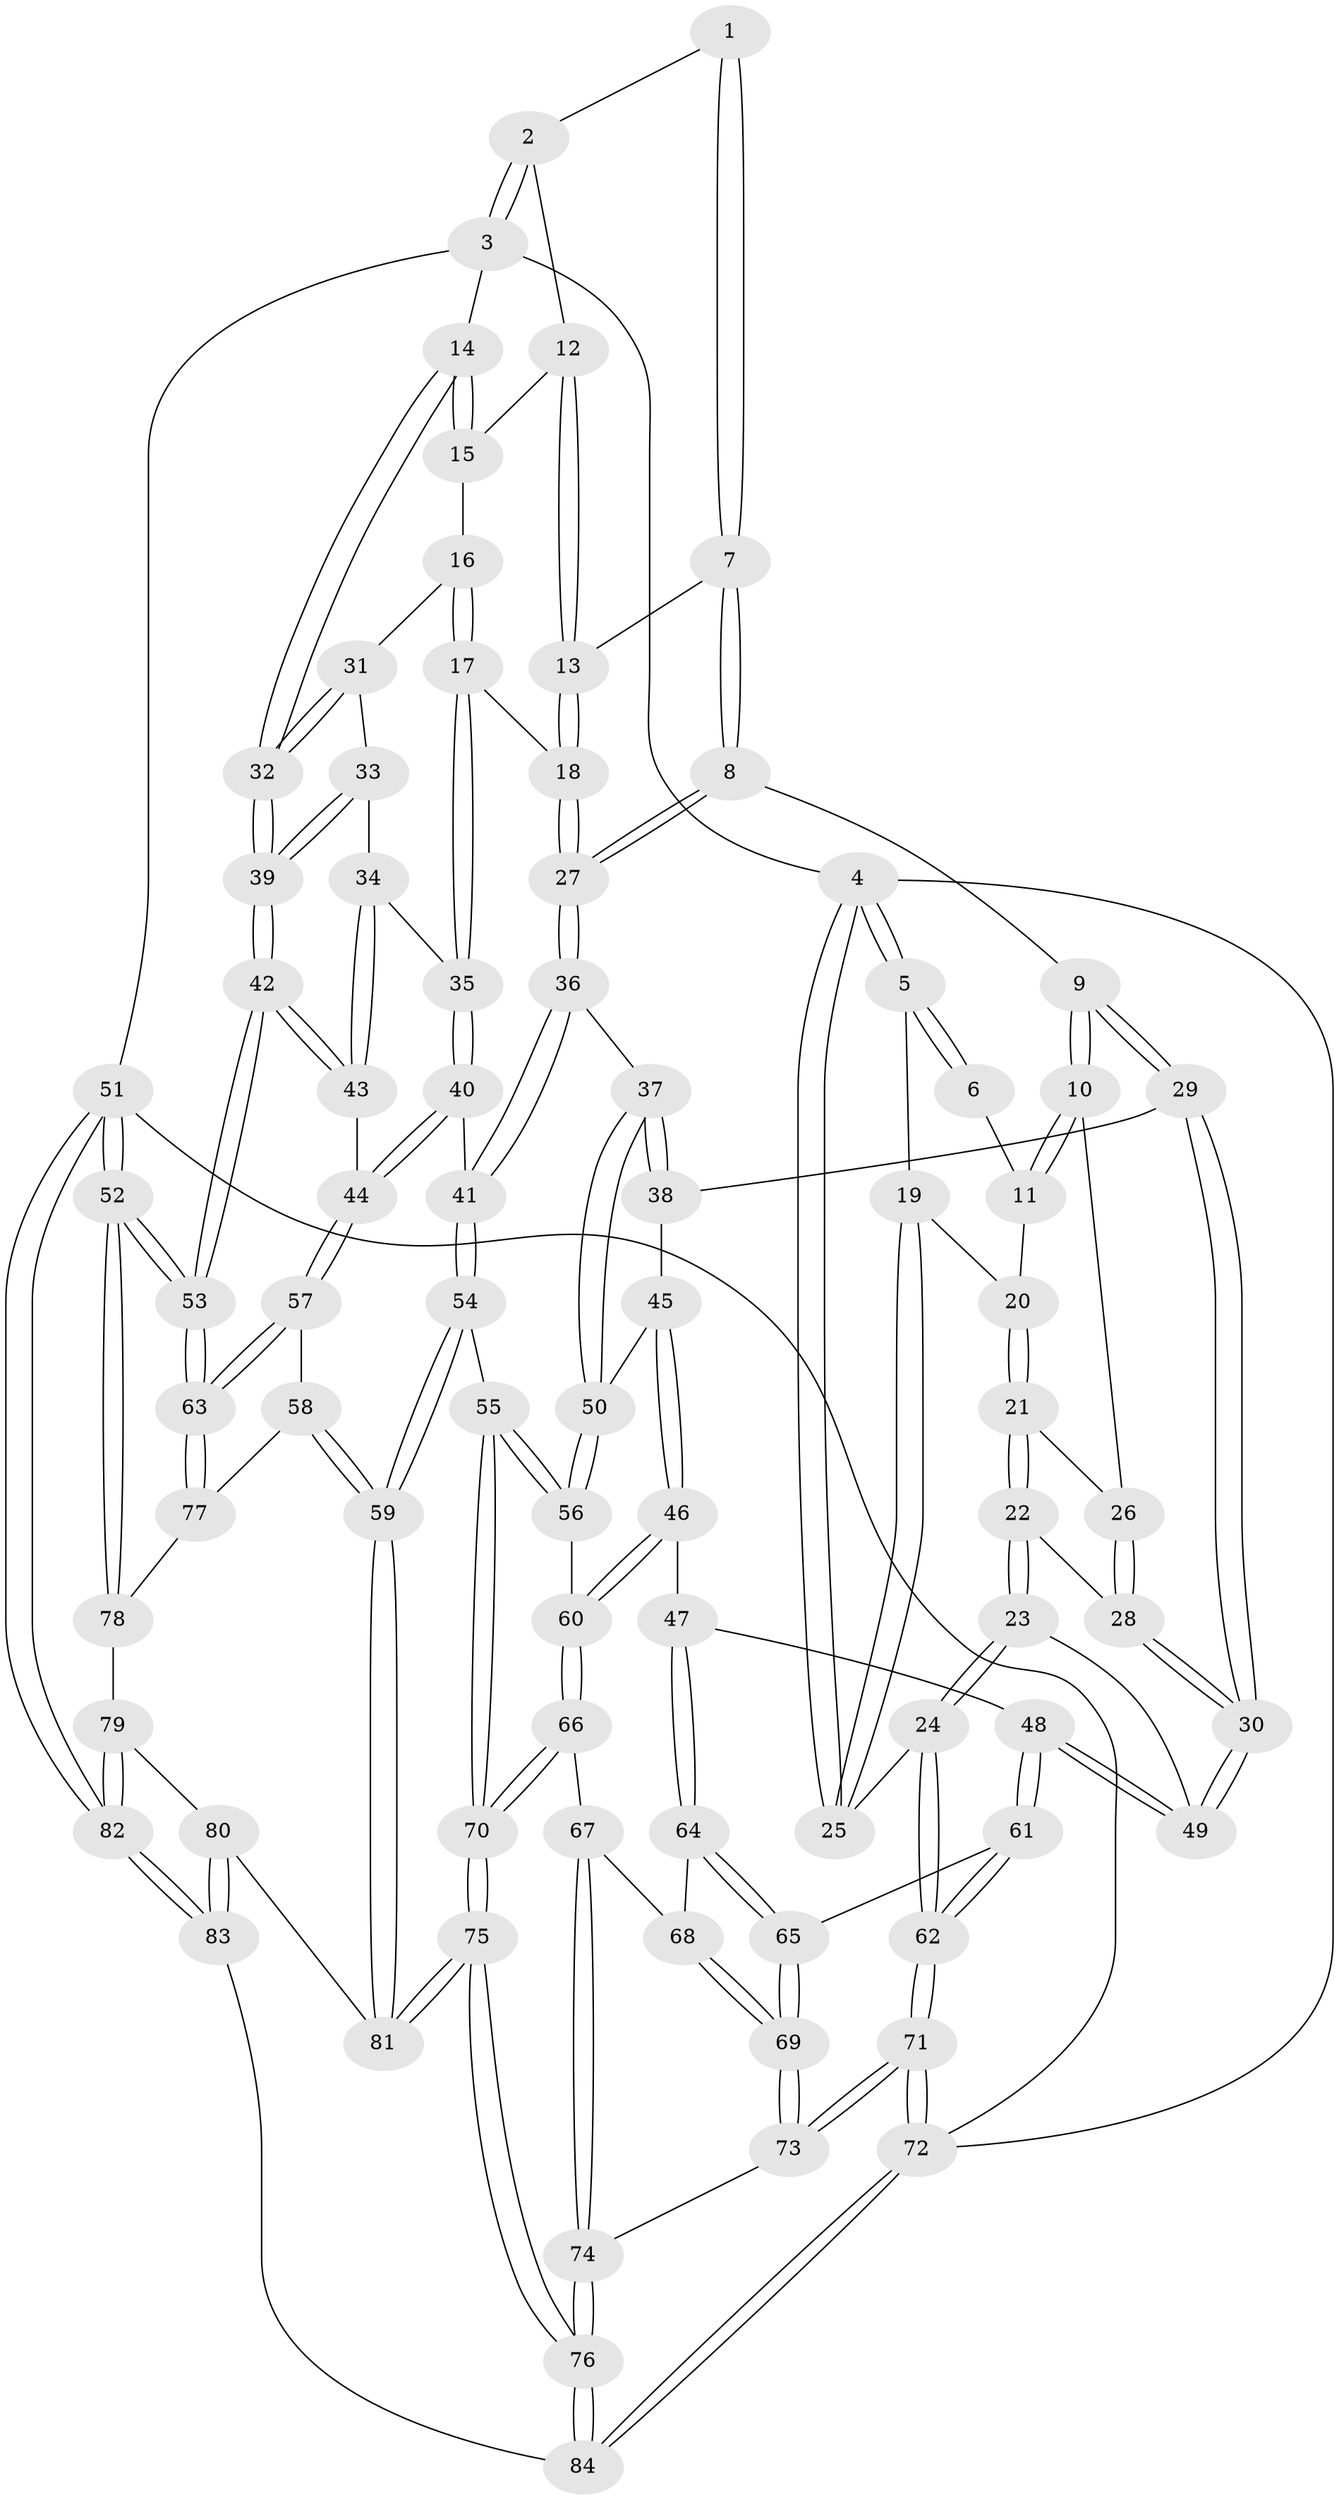 // coarse degree distribution, {3: 0.5, 4: 0.30952380952380953, 2: 0.11904761904761904, 5: 0.07142857142857142}
// Generated by graph-tools (version 1.1) at 2025/54/03/04/25 22:54:39]
// undirected, 84 vertices, 207 edges
graph export_dot {
  node [color=gray90,style=filled];
  1 [pos="+0.5957411516758752+0"];
  2 [pos="+0.8588694841913381+0"];
  3 [pos="+1+0"];
  4 [pos="+0+0"];
  5 [pos="+0+0"];
  6 [pos="+0.49188676990584107+0"];
  7 [pos="+0.6249804698351222+0.18351797634987405"];
  8 [pos="+0.5862246641933088+0.2384320439136037"];
  9 [pos="+0.5230531984885505+0.25567147609809315"];
  10 [pos="+0.3988524529330177+0.24507141719977335"];
  11 [pos="+0.34311386038499964+0.11140076867442969"];
  12 [pos="+0.8113888858563044+0.14457035569229032"];
  13 [pos="+0.7302805650442197+0.20722282786165402"];
  14 [pos="+1+0"];
  15 [pos="+0.8775273061481415+0.17799254987111823"];
  16 [pos="+0.8791248893722609+0.2845191210055473"];
  17 [pos="+0.8531345746112767+0.30404241442183755"];
  18 [pos="+0.7996156194191317+0.2811729566050276"];
  19 [pos="+0.11953489397926066+0.0948011635865356"];
  20 [pos="+0.17170087083893512+0.12797275376096323"];
  21 [pos="+0.1879804406548357+0.28034776804691464"];
  22 [pos="+0.15662544097067574+0.3638898452693853"];
  23 [pos="+0.04847022674704271+0.4404682666546143"];
  24 [pos="+0+0.4998566712101849"];
  25 [pos="+0+0.4908108177660303"];
  26 [pos="+0.3951615464289969+0.2501790901057805"];
  27 [pos="+0.657142537032434+0.4035785162578569"];
  28 [pos="+0.35006613458094943+0.39965835049681114"];
  29 [pos="+0.49286938109402934+0.42211186197252093"];
  30 [pos="+0.36637443102368694+0.43623111811718773"];
  31 [pos="+1+0.26836018385439353"];
  32 [pos="+1+0.21834484836951368"];
  33 [pos="+0.9352668969146862+0.37930026631922525"];
  34 [pos="+0.9249672277275841+0.3851925675211925"];
  35 [pos="+0.853709096793292+0.33686221261429705"];
  36 [pos="+0.6638682509514526+0.46988983400597484"];
  37 [pos="+0.6624772104981728+0.47068746251835414"];
  38 [pos="+0.5093206858925856+0.4334493887429655"];
  39 [pos="+1+0.25139753552867566"];
  40 [pos="+0.7913161227014063+0.4921727567076789"];
  41 [pos="+0.7360394824645647+0.49260799797780186"];
  42 [pos="+1+0.5048174146725055"];
  43 [pos="+0.9909932758321478+0.4996539721965062"];
  44 [pos="+0.8554390141902457+0.5346862598334734"];
  45 [pos="+0.4886085440902332+0.5136068139547956"];
  46 [pos="+0.40688922306199954+0.587120408794402"];
  47 [pos="+0.3711443531496228+0.5739912116888078"];
  48 [pos="+0.3624904626461982+0.5631199039792463"];
  49 [pos="+0.3580977455719182+0.501473029143579"];
  50 [pos="+0.6265542184922774+0.5194814818869461"];
  51 [pos="+1+1"];
  52 [pos="+1+1"];
  53 [pos="+1+0.7619666911645877"];
  54 [pos="+0.7096153647018452+0.7513388639971844"];
  55 [pos="+0.6601458681313068+0.7280749191517817"];
  56 [pos="+0.5564179257043227+0.6561524790250266"];
  57 [pos="+0.8616542269275181+0.6405762954836421"];
  58 [pos="+0.7844831186914756+0.7485032963895668"];
  59 [pos="+0.7218090693291556+0.7627734910785813"];
  60 [pos="+0.5152578330157142+0.6641604473495065"];
  61 [pos="+0.06454613930114385+0.6014889294855542"];
  62 [pos="+0+0.5556756477830941"];
  63 [pos="+1+0.7430308479909479"];
  64 [pos="+0.3233482846894882+0.6875512673416312"];
  65 [pos="+0.1446536653132425+0.6749177869400608"];
  66 [pos="+0.4704584888601174+0.7622532254455443"];
  67 [pos="+0.41263750385335485+0.7847412856053455"];
  68 [pos="+0.3248514284888272+0.7192451099962727"];
  69 [pos="+0.23327634690826168+0.8125223393309725"];
  70 [pos="+0.5222928400950255+0.8468353986787581"];
  71 [pos="+0+1"];
  72 [pos="+0+1"];
  73 [pos="+0.2361583617504628+0.8865946515434863"];
  74 [pos="+0.34738793965002035+0.8931683705429565"];
  75 [pos="+0.5850873603157165+1"];
  76 [pos="+0.5764277658476207+1"];
  77 [pos="+0.8624876346106773+0.7971304974522508"];
  78 [pos="+0.8773842264931255+0.8587222443978231"];
  79 [pos="+0.8467873358140952+0.9063621868443218"];
  80 [pos="+0.8241555063077356+0.9119642146591808"];
  81 [pos="+0.7103818156256912+0.8128143246288458"];
  82 [pos="+1+1"];
  83 [pos="+0.6395714864609529+1"];
  84 [pos="+0.590165169997602+1"];
  1 -- 2;
  1 -- 7;
  1 -- 7;
  2 -- 3;
  2 -- 3;
  2 -- 12;
  3 -- 4;
  3 -- 14;
  3 -- 51;
  4 -- 5;
  4 -- 5;
  4 -- 25;
  4 -- 25;
  4 -- 72;
  5 -- 6;
  5 -- 6;
  5 -- 19;
  6 -- 11;
  7 -- 8;
  7 -- 8;
  7 -- 13;
  8 -- 9;
  8 -- 27;
  8 -- 27;
  9 -- 10;
  9 -- 10;
  9 -- 29;
  9 -- 29;
  10 -- 11;
  10 -- 11;
  10 -- 26;
  11 -- 20;
  12 -- 13;
  12 -- 13;
  12 -- 15;
  13 -- 18;
  13 -- 18;
  14 -- 15;
  14 -- 15;
  14 -- 32;
  14 -- 32;
  15 -- 16;
  16 -- 17;
  16 -- 17;
  16 -- 31;
  17 -- 18;
  17 -- 35;
  17 -- 35;
  18 -- 27;
  18 -- 27;
  19 -- 20;
  19 -- 25;
  19 -- 25;
  20 -- 21;
  20 -- 21;
  21 -- 22;
  21 -- 22;
  21 -- 26;
  22 -- 23;
  22 -- 23;
  22 -- 28;
  23 -- 24;
  23 -- 24;
  23 -- 49;
  24 -- 25;
  24 -- 62;
  24 -- 62;
  26 -- 28;
  26 -- 28;
  27 -- 36;
  27 -- 36;
  28 -- 30;
  28 -- 30;
  29 -- 30;
  29 -- 30;
  29 -- 38;
  30 -- 49;
  30 -- 49;
  31 -- 32;
  31 -- 32;
  31 -- 33;
  32 -- 39;
  32 -- 39;
  33 -- 34;
  33 -- 39;
  33 -- 39;
  34 -- 35;
  34 -- 43;
  34 -- 43;
  35 -- 40;
  35 -- 40;
  36 -- 37;
  36 -- 41;
  36 -- 41;
  37 -- 38;
  37 -- 38;
  37 -- 50;
  37 -- 50;
  38 -- 45;
  39 -- 42;
  39 -- 42;
  40 -- 41;
  40 -- 44;
  40 -- 44;
  41 -- 54;
  41 -- 54;
  42 -- 43;
  42 -- 43;
  42 -- 53;
  42 -- 53;
  43 -- 44;
  44 -- 57;
  44 -- 57;
  45 -- 46;
  45 -- 46;
  45 -- 50;
  46 -- 47;
  46 -- 60;
  46 -- 60;
  47 -- 48;
  47 -- 64;
  47 -- 64;
  48 -- 49;
  48 -- 49;
  48 -- 61;
  48 -- 61;
  50 -- 56;
  50 -- 56;
  51 -- 52;
  51 -- 52;
  51 -- 82;
  51 -- 82;
  51 -- 72;
  52 -- 53;
  52 -- 53;
  52 -- 78;
  52 -- 78;
  53 -- 63;
  53 -- 63;
  54 -- 55;
  54 -- 59;
  54 -- 59;
  55 -- 56;
  55 -- 56;
  55 -- 70;
  55 -- 70;
  56 -- 60;
  57 -- 58;
  57 -- 63;
  57 -- 63;
  58 -- 59;
  58 -- 59;
  58 -- 77;
  59 -- 81;
  59 -- 81;
  60 -- 66;
  60 -- 66;
  61 -- 62;
  61 -- 62;
  61 -- 65;
  62 -- 71;
  62 -- 71;
  63 -- 77;
  63 -- 77;
  64 -- 65;
  64 -- 65;
  64 -- 68;
  65 -- 69;
  65 -- 69;
  66 -- 67;
  66 -- 70;
  66 -- 70;
  67 -- 68;
  67 -- 74;
  67 -- 74;
  68 -- 69;
  68 -- 69;
  69 -- 73;
  69 -- 73;
  70 -- 75;
  70 -- 75;
  71 -- 72;
  71 -- 72;
  71 -- 73;
  71 -- 73;
  72 -- 84;
  72 -- 84;
  73 -- 74;
  74 -- 76;
  74 -- 76;
  75 -- 76;
  75 -- 76;
  75 -- 81;
  75 -- 81;
  76 -- 84;
  76 -- 84;
  77 -- 78;
  78 -- 79;
  79 -- 80;
  79 -- 82;
  79 -- 82;
  80 -- 81;
  80 -- 83;
  80 -- 83;
  82 -- 83;
  82 -- 83;
  83 -- 84;
}
